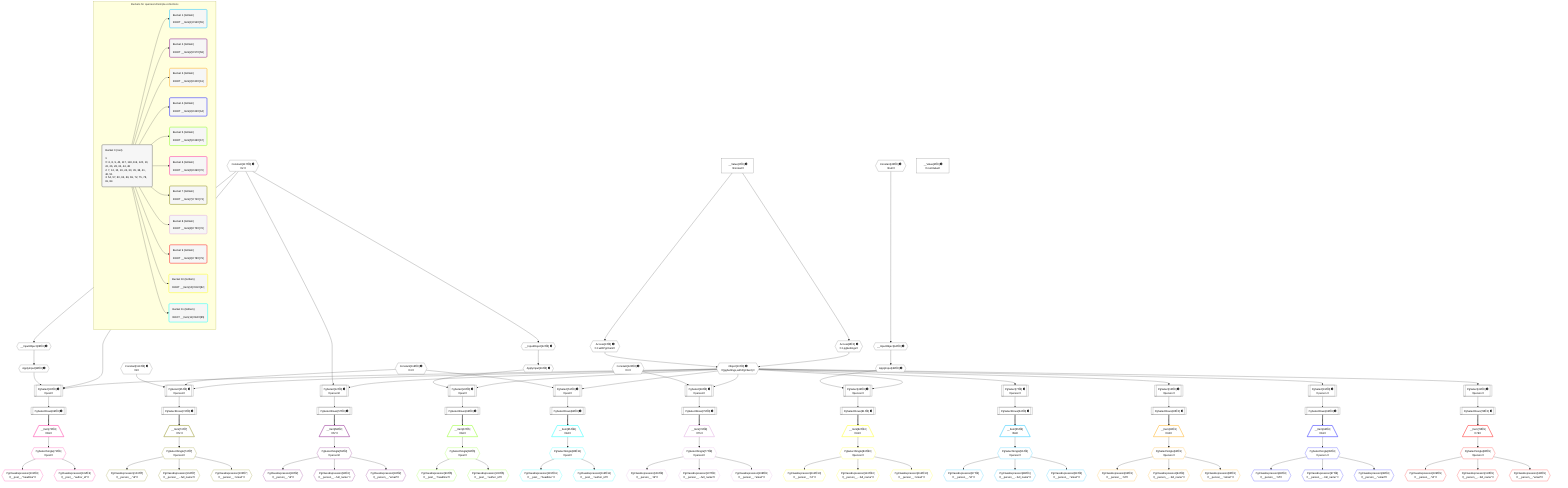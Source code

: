 %%{init: {'themeVariables': { 'fontSize': '12px'}}}%%
graph TD
    classDef path fill:#eee,stroke:#000,color:#000
    classDef plan fill:#fff,stroke-width:1px,color:#000
    classDef itemplan fill:#fff,stroke-width:2px,color:#000
    classDef unbatchedplan fill:#dff,stroke-width:1px,color:#000
    classDef sideeffectplan fill:#fcc,stroke-width:2px,color:#000
    classDef bucket fill:#f6f6f6,color:#000,stroke-width:2px,text-align:left

    subgraph "Buckets for queries/v4/simple-collections"
    Bucket0("Bucket 0 (root)<br /><br />1: <br />ᐳ: 6, 8, 9, 45, 117, 118, 119, 120, 10, 22, 26, 28, 32, 44, 48<br />2: 7, 12, 15, 19, 24, 30, 35, 38, 41, 46, 51<br />3: 54, 57, 60, 63, 66, 69, 72, 75, 78, 81, 84"):::bucket
    Bucket1("Bucket 1 (listItem)<br /><br />ROOT __Item{1}ᐸ54ᐳ[55]"):::bucket
    Bucket2("Bucket 2 (listItem)<br /><br />ROOT __Item{2}ᐸ57ᐳ[58]"):::bucket
    Bucket3("Bucket 3 (listItem)<br /><br />ROOT __Item{3}ᐸ60ᐳ[61]"):::bucket
    Bucket4("Bucket 4 (listItem)<br /><br />ROOT __Item{4}ᐸ63ᐳ[64]"):::bucket
    Bucket5("Bucket 5 (listItem)<br /><br />ROOT __Item{5}ᐸ66ᐳ[67]"):::bucket
    Bucket6("Bucket 6 (listItem)<br /><br />ROOT __Item{6}ᐸ69ᐳ[70]"):::bucket
    Bucket7("Bucket 7 (listItem)<br /><br />ROOT __Item{7}ᐸ72ᐳ[73]"):::bucket
    Bucket8("Bucket 8 (listItem)<br /><br />ROOT __Item{8}ᐸ75ᐳ[76]"):::bucket
    Bucket9("Bucket 9 (listItem)<br /><br />ROOT __Item{9}ᐸ78ᐳ[79]"):::bucket
    Bucket10("Bucket 10 (listItem)<br /><br />ROOT __Item{10}ᐸ81ᐳ[82]"):::bucket
    Bucket11("Bucket 11 (listItem)<br /><br />ROOT __Item{11}ᐸ84ᐳ[85]"):::bucket
    end
    Bucket0 --> Bucket1 & Bucket2 & Bucket3 & Bucket4 & Bucket5 & Bucket6 & Bucket7 & Bucket8 & Bucket9 & Bucket10 & Bucket11

    %% plan dependencies
    PgSelect30[["PgSelect[30∈0] ➊<br />ᐸpostᐳ"]]:::plan
    Object10{{"Object[10∈0] ➊<br />ᐸ{pgSettings,withPgClient}ᐳ"}}:::plan
    Constant117{{"Constant[117∈0] ➊<br />ᐸ2ᐳ"}}:::plan
    ApplyInput32{{"ApplyInput[32∈0] ➊"}}:::plan
    Object10 & Constant117 & ApplyInput32 --> PgSelect30
    PgSelect35[["PgSelect[35∈0] ➊<br />ᐸpersonᐳ"]]:::plan
    Constant118{{"Constant[118∈0] ➊<br />ᐸ3ᐳ"}}:::plan
    Constant119{{"Constant[119∈0] ➊<br />ᐸ1ᐳ"}}:::plan
    Object10 & Constant118 & Constant119 --> PgSelect35
    Access8{{"Access[8∈0] ➊<br />ᐸ2.pgSettingsᐳ"}}:::plan
    Access9{{"Access[9∈0] ➊<br />ᐸ2.withPgClientᐳ"}}:::plan
    Access8 & Access9 --> Object10
    PgSelect12[["PgSelect[12∈0] ➊<br />ᐸpersonᐳ"]]:::plan
    Object10 & Constant117 --> PgSelect12
    __InputObject22{{"__InputObject[22∈0] ➊"}}:::plan
    Constant117 --> __InputObject22
    PgSelect24[["PgSelect[24∈0] ➊<br />ᐸpostᐳ"]]:::plan
    ApplyInput26{{"ApplyInput[26∈0] ➊"}}:::plan
    Object10 & ApplyInput26 --> PgSelect24
    __InputObject28{{"__InputObject[28∈0] ➊"}}:::plan
    Constant117 --> __InputObject28
    PgSelect38[["PgSelect[38∈0] ➊<br />ᐸpersonᐳ"]]:::plan
    Constant120{{"Constant[120∈0] ➊<br />ᐸ0ᐳ"}}:::plan
    Object10 & Constant120 --> PgSelect38
    __InputObject44{{"__InputObject[44∈0] ➊"}}:::plan
    Constant45{{"Constant[45∈0] ➊<br />ᐸnullᐳ"}}:::plan
    Constant45 --> __InputObject44
    PgSelect46[["PgSelect[46∈0] ➊<br />ᐸpersonᐳ"]]:::plan
    ApplyInput48{{"ApplyInput[48∈0] ➊"}}:::plan
    Object10 & ApplyInput48 --> PgSelect46
    PgSelect51[["PgSelect[51∈0] ➊<br />ᐸpostᐳ"]]:::plan
    Object10 & Constant118 --> PgSelect51
    PgSelect7[["PgSelect[7∈0] ➊<br />ᐸpersonᐳ"]]:::plan
    Object10 --> PgSelect7
    __Value2["__Value[2∈0] ➊<br />ᐸcontextᐳ"]:::plan
    __Value2 --> Access8
    __Value2 --> Access9
    PgSelect15[["PgSelect[15∈0] ➊<br />ᐸpersonᐳ"]]:::plan
    Object10 --> PgSelect15
    PgSelect19[["PgSelect[19∈0] ➊<br />ᐸpersonᐳ"]]:::plan
    Object10 --> PgSelect19
    __InputObject22 --> ApplyInput26
    __InputObject28 --> ApplyInput32
    PgSelect41[["PgSelect[41∈0] ➊<br />ᐸpersonᐳ"]]:::plan
    Object10 --> PgSelect41
    __InputObject44 --> ApplyInput48
    PgSelectRows54[["PgSelectRows[54∈0] ➊"]]:::plan
    PgSelect7 --> PgSelectRows54
    PgSelectRows57[["PgSelectRows[57∈0] ➊"]]:::plan
    PgSelect12 --> PgSelectRows57
    PgSelectRows60[["PgSelectRows[60∈0] ➊"]]:::plan
    PgSelect15 --> PgSelectRows60
    PgSelectRows63[["PgSelectRows[63∈0] ➊"]]:::plan
    PgSelect19 --> PgSelectRows63
    PgSelectRows66[["PgSelectRows[66∈0] ➊"]]:::plan
    PgSelect24 --> PgSelectRows66
    PgSelectRows69[["PgSelectRows[69∈0] ➊"]]:::plan
    PgSelect30 --> PgSelectRows69
    PgSelectRows72[["PgSelectRows[72∈0] ➊"]]:::plan
    PgSelect35 --> PgSelectRows72
    PgSelectRows75[["PgSelectRows[75∈0] ➊"]]:::plan
    PgSelect38 --> PgSelectRows75
    PgSelectRows78[["PgSelectRows[78∈0] ➊"]]:::plan
    PgSelect41 --> PgSelectRows78
    PgSelectRows81[["PgSelectRows[81∈0] ➊"]]:::plan
    PgSelect46 --> PgSelectRows81
    PgSelectRows84[["PgSelectRows[84∈0] ➊"]]:::plan
    PgSelect51 --> PgSelectRows84
    __Value4["__Value[4∈0] ➊<br />ᐸrootValueᐳ"]:::plan
    __Item55[/"__Item[55∈1]<br />ᐸ54ᐳ"\]:::itemplan
    PgSelectRows54 ==> __Item55
    PgSelectSingle56{{"PgSelectSingle[56∈1]<br />ᐸpersonᐳ"}}:::plan
    __Item55 --> PgSelectSingle56
    PgClassExpression87{{"PgClassExpression[87∈1]<br />ᐸ__person__.”id”ᐳ"}}:::plan
    PgSelectSingle56 --> PgClassExpression87
    PgClassExpression88{{"PgClassExpression[88∈1]<br />ᐸ__person__...full_name”ᐳ"}}:::plan
    PgSelectSingle56 --> PgClassExpression88
    PgClassExpression89{{"PgClassExpression[89∈1]<br />ᐸ__person__.”email”ᐳ"}}:::plan
    PgSelectSingle56 --> PgClassExpression89
    __Item58[/"__Item[58∈2]<br />ᐸ57ᐳ"\]:::itemplan
    PgSelectRows57 ==> __Item58
    PgSelectSingle59{{"PgSelectSingle[59∈2]<br />ᐸpersonᐳ"}}:::plan
    __Item58 --> PgSelectSingle59
    PgClassExpression90{{"PgClassExpression[90∈2]<br />ᐸ__person__.”id”ᐳ"}}:::plan
    PgSelectSingle59 --> PgClassExpression90
    PgClassExpression91{{"PgClassExpression[91∈2]<br />ᐸ__person__...full_name”ᐳ"}}:::plan
    PgSelectSingle59 --> PgClassExpression91
    PgClassExpression92{{"PgClassExpression[92∈2]<br />ᐸ__person__.”email”ᐳ"}}:::plan
    PgSelectSingle59 --> PgClassExpression92
    __Item61[/"__Item[61∈3]<br />ᐸ60ᐳ"\]:::itemplan
    PgSelectRows60 ==> __Item61
    PgSelectSingle62{{"PgSelectSingle[62∈3]<br />ᐸpersonᐳ"}}:::plan
    __Item61 --> PgSelectSingle62
    PgClassExpression93{{"PgClassExpression[93∈3]<br />ᐸ__person__.”id”ᐳ"}}:::plan
    PgSelectSingle62 --> PgClassExpression93
    PgClassExpression94{{"PgClassExpression[94∈3]<br />ᐸ__person__...full_name”ᐳ"}}:::plan
    PgSelectSingle62 --> PgClassExpression94
    PgClassExpression95{{"PgClassExpression[95∈3]<br />ᐸ__person__.”email”ᐳ"}}:::plan
    PgSelectSingle62 --> PgClassExpression95
    __Item64[/"__Item[64∈4]<br />ᐸ63ᐳ"\]:::itemplan
    PgSelectRows63 ==> __Item64
    PgSelectSingle65{{"PgSelectSingle[65∈4]<br />ᐸpersonᐳ"}}:::plan
    __Item64 --> PgSelectSingle65
    PgClassExpression96{{"PgClassExpression[96∈4]<br />ᐸ__person__.”id”ᐳ"}}:::plan
    PgSelectSingle65 --> PgClassExpression96
    PgClassExpression97{{"PgClassExpression[97∈4]<br />ᐸ__person__...full_name”ᐳ"}}:::plan
    PgSelectSingle65 --> PgClassExpression97
    PgClassExpression98{{"PgClassExpression[98∈4]<br />ᐸ__person__.”email”ᐳ"}}:::plan
    PgSelectSingle65 --> PgClassExpression98
    __Item67[/"__Item[67∈5]<br />ᐸ66ᐳ"\]:::itemplan
    PgSelectRows66 ==> __Item67
    PgSelectSingle68{{"PgSelectSingle[68∈5]<br />ᐸpostᐳ"}}:::plan
    __Item67 --> PgSelectSingle68
    PgClassExpression99{{"PgClassExpression[99∈5]<br />ᐸ__post__.”headline”ᐳ"}}:::plan
    PgSelectSingle68 --> PgClassExpression99
    PgClassExpression100{{"PgClassExpression[100∈5]<br />ᐸ__post__.”author_id”ᐳ"}}:::plan
    PgSelectSingle68 --> PgClassExpression100
    __Item70[/"__Item[70∈6]<br />ᐸ69ᐳ"\]:::itemplan
    PgSelectRows69 ==> __Item70
    PgSelectSingle71{{"PgSelectSingle[71∈6]<br />ᐸpostᐳ"}}:::plan
    __Item70 --> PgSelectSingle71
    PgClassExpression101{{"PgClassExpression[101∈6]<br />ᐸ__post__.”headline”ᐳ"}}:::plan
    PgSelectSingle71 --> PgClassExpression101
    PgClassExpression102{{"PgClassExpression[102∈6]<br />ᐸ__post__.”author_id”ᐳ"}}:::plan
    PgSelectSingle71 --> PgClassExpression102
    __Item73[/"__Item[73∈7]<br />ᐸ72ᐳ"\]:::itemplan
    PgSelectRows72 ==> __Item73
    PgSelectSingle74{{"PgSelectSingle[74∈7]<br />ᐸpersonᐳ"}}:::plan
    __Item73 --> PgSelectSingle74
    PgClassExpression103{{"PgClassExpression[103∈7]<br />ᐸ__person__.”id”ᐳ"}}:::plan
    PgSelectSingle74 --> PgClassExpression103
    PgClassExpression104{{"PgClassExpression[104∈7]<br />ᐸ__person__...full_name”ᐳ"}}:::plan
    PgSelectSingle74 --> PgClassExpression104
    PgClassExpression105{{"PgClassExpression[105∈7]<br />ᐸ__person__.”email”ᐳ"}}:::plan
    PgSelectSingle74 --> PgClassExpression105
    __Item76[/"__Item[76∈8]<br />ᐸ75ᐳ"\]:::itemplan
    PgSelectRows75 ==> __Item76
    PgSelectSingle77{{"PgSelectSingle[77∈8]<br />ᐸpersonᐳ"}}:::plan
    __Item76 --> PgSelectSingle77
    PgClassExpression106{{"PgClassExpression[106∈8]<br />ᐸ__person__.”id”ᐳ"}}:::plan
    PgSelectSingle77 --> PgClassExpression106
    PgClassExpression107{{"PgClassExpression[107∈8]<br />ᐸ__person__...full_name”ᐳ"}}:::plan
    PgSelectSingle77 --> PgClassExpression107
    PgClassExpression108{{"PgClassExpression[108∈8]<br />ᐸ__person__.”email”ᐳ"}}:::plan
    PgSelectSingle77 --> PgClassExpression108
    __Item79[/"__Item[79∈9]<br />ᐸ78ᐳ"\]:::itemplan
    PgSelectRows78 ==> __Item79
    PgSelectSingle80{{"PgSelectSingle[80∈9]<br />ᐸpersonᐳ"}}:::plan
    __Item79 --> PgSelectSingle80
    PgClassExpression109{{"PgClassExpression[109∈9]<br />ᐸ__person__.”id”ᐳ"}}:::plan
    PgSelectSingle80 --> PgClassExpression109
    PgClassExpression110{{"PgClassExpression[110∈9]<br />ᐸ__person__...full_name”ᐳ"}}:::plan
    PgSelectSingle80 --> PgClassExpression110
    PgClassExpression111{{"PgClassExpression[111∈9]<br />ᐸ__person__.”email”ᐳ"}}:::plan
    PgSelectSingle80 --> PgClassExpression111
    __Item82[/"__Item[82∈10]<br />ᐸ81ᐳ"\]:::itemplan
    PgSelectRows81 ==> __Item82
    PgSelectSingle83{{"PgSelectSingle[83∈10]<br />ᐸpersonᐳ"}}:::plan
    __Item82 --> PgSelectSingle83
    PgClassExpression112{{"PgClassExpression[112∈10]<br />ᐸ__person__.”id”ᐳ"}}:::plan
    PgSelectSingle83 --> PgClassExpression112
    PgClassExpression113{{"PgClassExpression[113∈10]<br />ᐸ__person__...full_name”ᐳ"}}:::plan
    PgSelectSingle83 --> PgClassExpression113
    PgClassExpression114{{"PgClassExpression[114∈10]<br />ᐸ__person__.”email”ᐳ"}}:::plan
    PgSelectSingle83 --> PgClassExpression114
    __Item85[/"__Item[85∈11]<br />ᐸ84ᐳ"\]:::itemplan
    PgSelectRows84 ==> __Item85
    PgSelectSingle86{{"PgSelectSingle[86∈11]<br />ᐸpostᐳ"}}:::plan
    __Item85 --> PgSelectSingle86
    PgClassExpression115{{"PgClassExpression[115∈11]<br />ᐸ__post__.”headline”ᐳ"}}:::plan
    PgSelectSingle86 --> PgClassExpression115
    PgClassExpression116{{"PgClassExpression[116∈11]<br />ᐸ__post__.”author_id”ᐳ"}}:::plan
    PgSelectSingle86 --> PgClassExpression116

    %% define steps
    classDef bucket0 stroke:#696969
    class Bucket0,__Value2,__Value4,PgSelect7,Access8,Access9,Object10,PgSelect12,PgSelect15,PgSelect19,__InputObject22,PgSelect24,ApplyInput26,__InputObject28,PgSelect30,ApplyInput32,PgSelect35,PgSelect38,PgSelect41,__InputObject44,Constant45,PgSelect46,ApplyInput48,PgSelect51,PgSelectRows54,PgSelectRows57,PgSelectRows60,PgSelectRows63,PgSelectRows66,PgSelectRows69,PgSelectRows72,PgSelectRows75,PgSelectRows78,PgSelectRows81,PgSelectRows84,Constant117,Constant118,Constant119,Constant120 bucket0
    classDef bucket1 stroke:#00bfff
    class Bucket1,__Item55,PgSelectSingle56,PgClassExpression87,PgClassExpression88,PgClassExpression89 bucket1
    classDef bucket2 stroke:#7f007f
    class Bucket2,__Item58,PgSelectSingle59,PgClassExpression90,PgClassExpression91,PgClassExpression92 bucket2
    classDef bucket3 stroke:#ffa500
    class Bucket3,__Item61,PgSelectSingle62,PgClassExpression93,PgClassExpression94,PgClassExpression95 bucket3
    classDef bucket4 stroke:#0000ff
    class Bucket4,__Item64,PgSelectSingle65,PgClassExpression96,PgClassExpression97,PgClassExpression98 bucket4
    classDef bucket5 stroke:#7fff00
    class Bucket5,__Item67,PgSelectSingle68,PgClassExpression99,PgClassExpression100 bucket5
    classDef bucket6 stroke:#ff1493
    class Bucket6,__Item70,PgSelectSingle71,PgClassExpression101,PgClassExpression102 bucket6
    classDef bucket7 stroke:#808000
    class Bucket7,__Item73,PgSelectSingle74,PgClassExpression103,PgClassExpression104,PgClassExpression105 bucket7
    classDef bucket8 stroke:#dda0dd
    class Bucket8,__Item76,PgSelectSingle77,PgClassExpression106,PgClassExpression107,PgClassExpression108 bucket8
    classDef bucket9 stroke:#ff0000
    class Bucket9,__Item79,PgSelectSingle80,PgClassExpression109,PgClassExpression110,PgClassExpression111 bucket9
    classDef bucket10 stroke:#ffff00
    class Bucket10,__Item82,PgSelectSingle83,PgClassExpression112,PgClassExpression113,PgClassExpression114 bucket10
    classDef bucket11 stroke:#00ffff
    class Bucket11,__Item85,PgSelectSingle86,PgClassExpression115,PgClassExpression116 bucket11